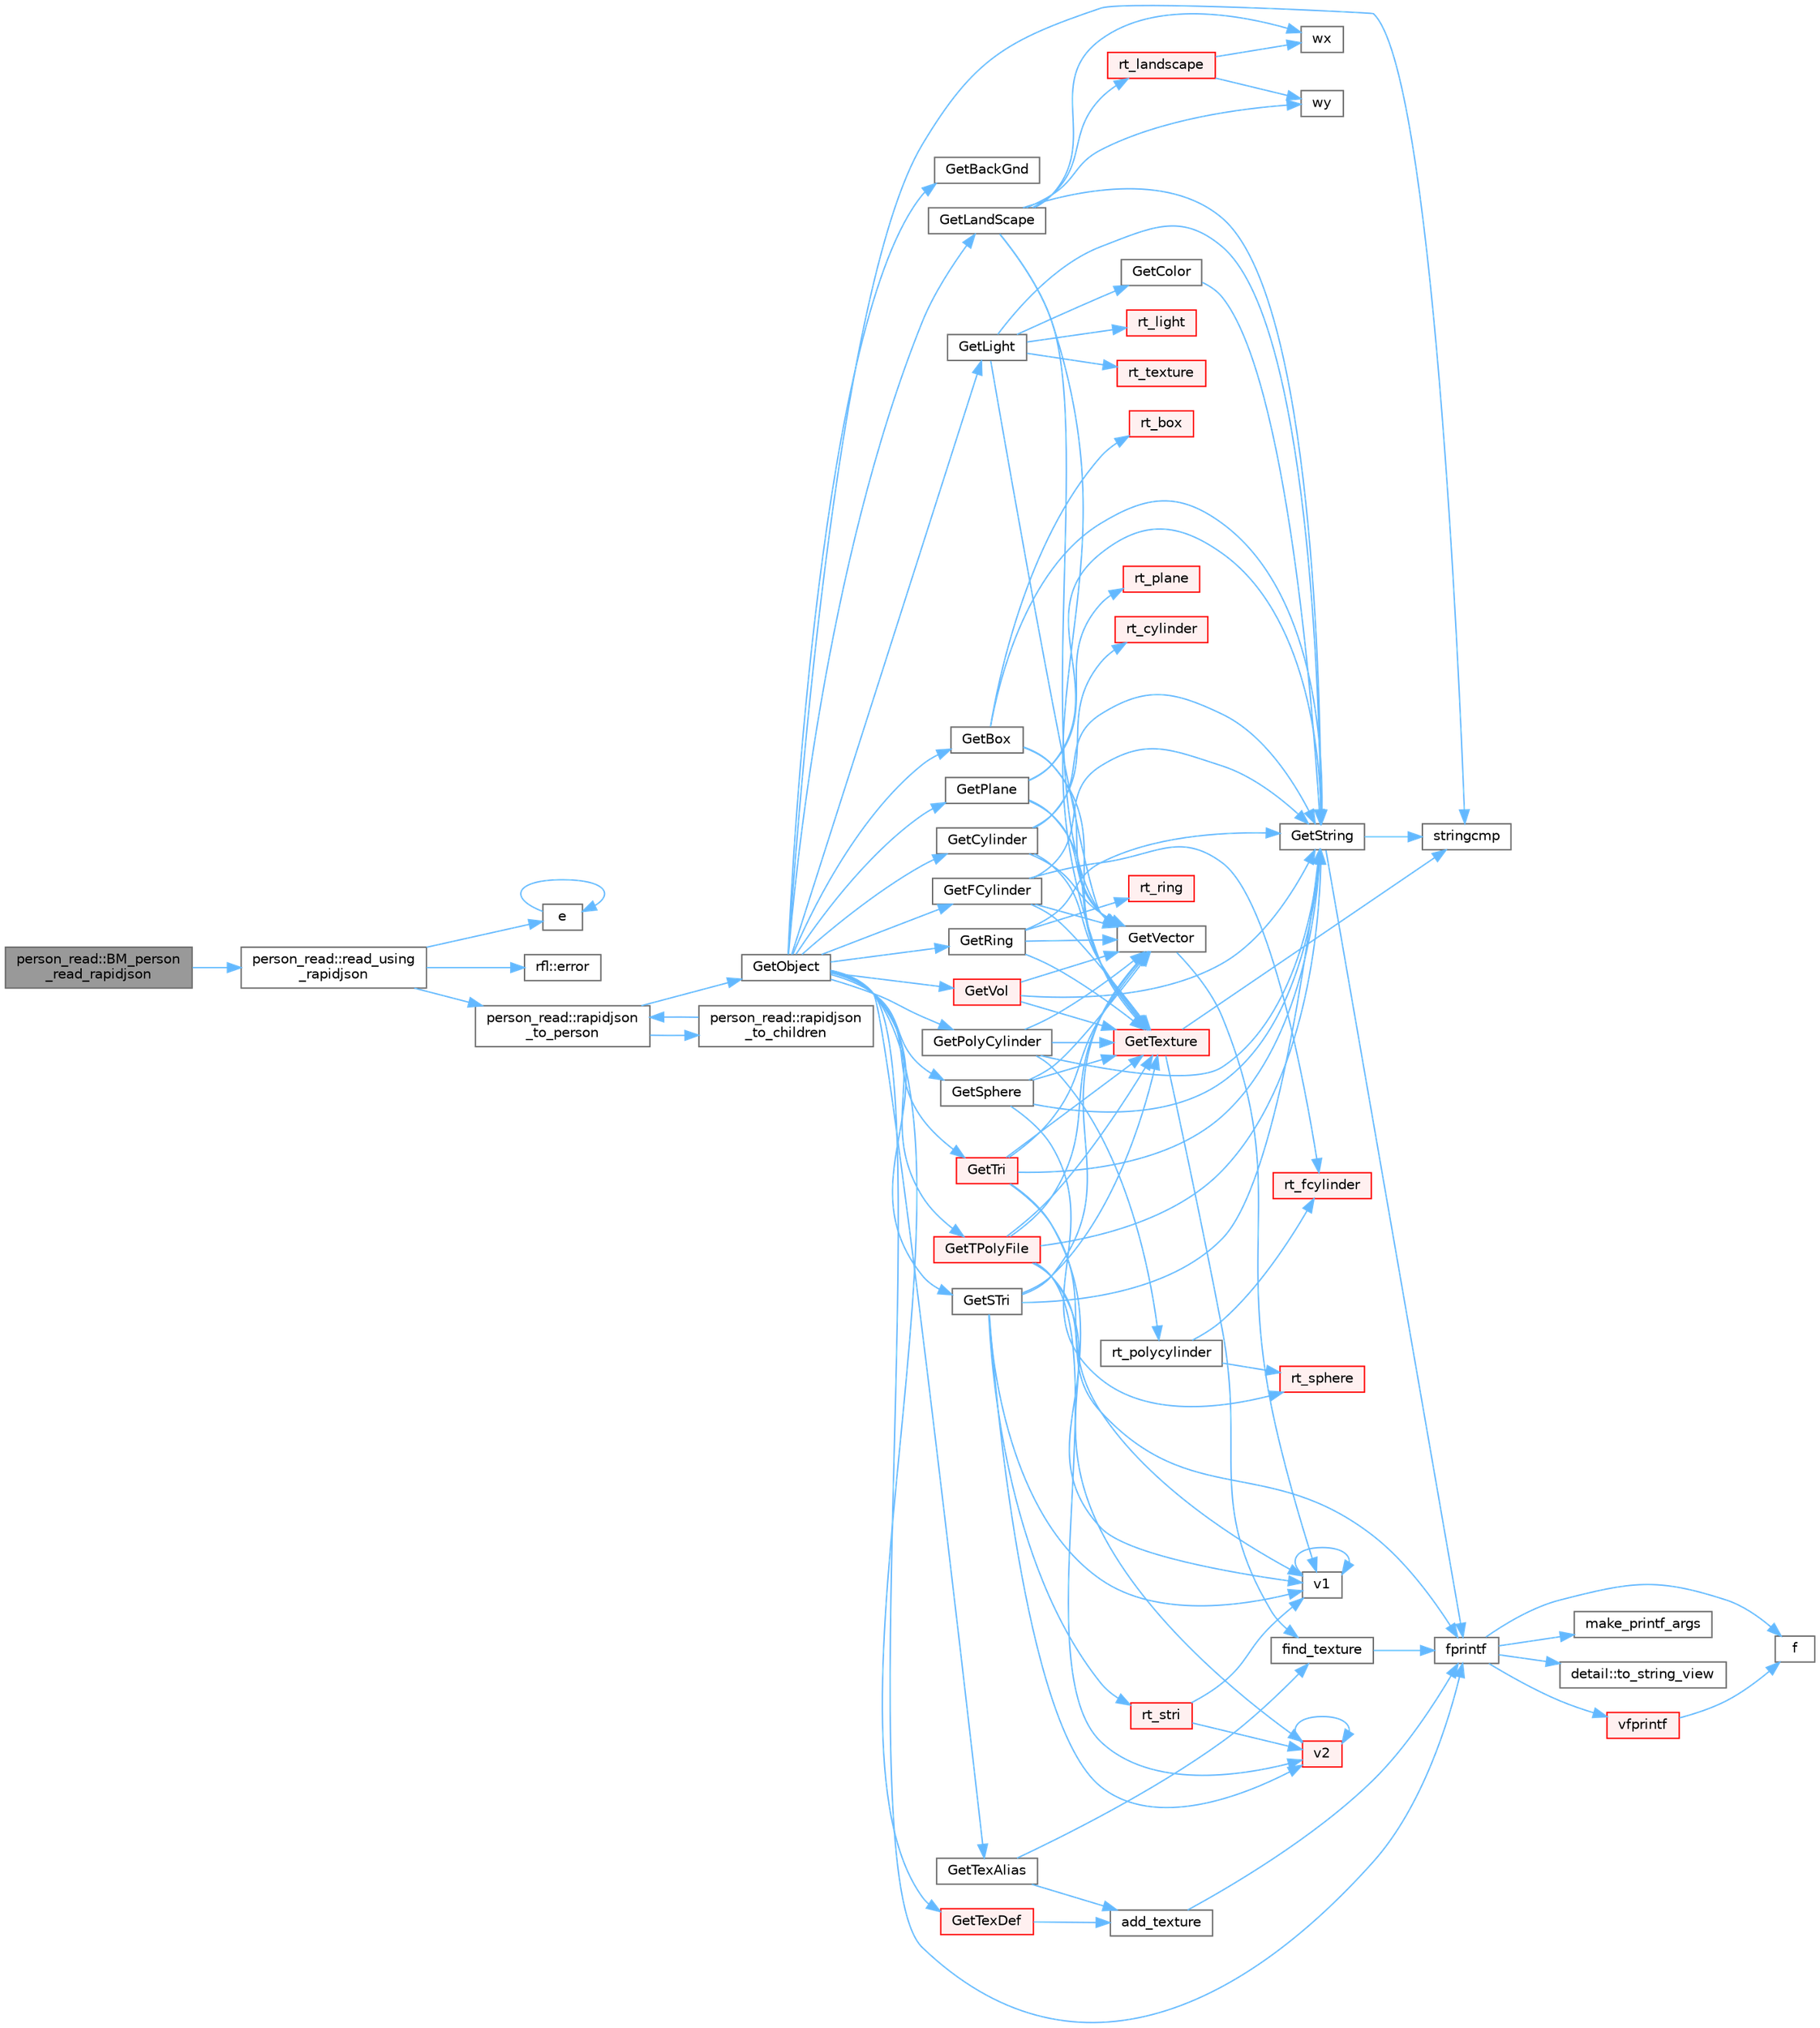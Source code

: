 digraph "person_read::BM_person_read_rapidjson"
{
 // LATEX_PDF_SIZE
  bgcolor="transparent";
  edge [fontname=Helvetica,fontsize=10,labelfontname=Helvetica,labelfontsize=10];
  node [fontname=Helvetica,fontsize=10,shape=box,height=0.2,width=0.4];
  rankdir="LR";
  Node1 [id="Node000001",label="person_read::BM_person\l_read_rapidjson",height=0.2,width=0.4,color="gray40", fillcolor="grey60", style="filled", fontcolor="black",tooltip=" "];
  Node1 -> Node2 [id="edge1_Node000001_Node000002",color="steelblue1",style="solid",tooltip=" "];
  Node2 [id="Node000002",label="person_read::read_using\l_rapidjson",height=0.2,width=0.4,color="grey40", fillcolor="white", style="filled",URL="$namespaceperson__read.html#a598e7687c9462bd6c53f9ea372eff887",tooltip=" "];
  Node2 -> Node3 [id="edge2_Node000002_Node000003",color="steelblue1",style="solid",tooltip=" "];
  Node3 [id="Node000003",label="e",height=0.2,width=0.4,color="grey40", fillcolor="white", style="filled",URL="$_cwise__array__power__array_8cpp.html#a9cb86ff854760bf91a154f2724a9101d",tooltip=" "];
  Node3 -> Node3 [id="edge3_Node000003_Node000003",color="steelblue1",style="solid",tooltip=" "];
  Node2 -> Node4 [id="edge4_Node000002_Node000004",color="steelblue1",style="solid",tooltip=" "];
  Node4 [id="Node000004",label="rfl::error",height=0.2,width=0.4,color="grey40", fillcolor="white", style="filled",URL="$namespacerfl.html#a6625864c6c297dfdc3d3c3ee3181dd8c",tooltip="Shorthand for unexpected error."];
  Node2 -> Node5 [id="edge5_Node000002_Node000005",color="steelblue1",style="solid",tooltip=" "];
  Node5 [id="Node000005",label="person_read::rapidjson\l_to_person",height=0.2,width=0.4,color="grey40", fillcolor="white", style="filled",URL="$namespaceperson__read.html#a2aa043df6a5bb199fbafd99aa664e67f",tooltip=" "];
  Node5 -> Node6 [id="edge6_Node000005_Node000006",color="steelblue1",style="solid",tooltip=" "];
  Node6 [id="Node000006",label="GetObject",height=0.2,width=0.4,color="grey40", fillcolor="white", style="filled",URL="$parse_8cpp.html#a2f2f1587f77dab125e1f0d587f80c9dc",tooltip=" "];
  Node6 -> Node7 [id="edge7_Node000006_Node000007",color="steelblue1",style="solid",tooltip=" "];
  Node7 [id="Node000007",label="fprintf",height=0.2,width=0.4,color="grey40", fillcolor="white", style="filled",URL="$printf_8h.html#a9f315126362cae9675de1642105e631e",tooltip=" "];
  Node7 -> Node8 [id="edge8_Node000007_Node000008",color="steelblue1",style="solid",tooltip=" "];
  Node8 [id="Node000008",label="f",height=0.2,width=0.4,color="grey40", fillcolor="white", style="filled",URL="$cxx11__tensor__map_8cpp.html#a7f507fea02198f6cb81c86640c7b1a4e",tooltip=" "];
  Node7 -> Node9 [id="edge9_Node000007_Node000009",color="steelblue1",style="solid",tooltip=" "];
  Node9 [id="Node000009",label="make_printf_args",height=0.2,width=0.4,color="grey40", fillcolor="white", style="filled",URL="$printf_8h.html#a27dcc0efcda04388971dbea3c875f122",tooltip=" "];
  Node7 -> Node10 [id="edge10_Node000007_Node000010",color="steelblue1",style="solid",tooltip=" "];
  Node10 [id="Node000010",label="detail::to_string_view",height=0.2,width=0.4,color="grey40", fillcolor="white", style="filled",URL="$namespacedetail.html#abeae79fa3e1eded2d8fbd56cc9f0960e",tooltip=" "];
  Node7 -> Node11 [id="edge11_Node000007_Node000011",color="steelblue1",style="solid",tooltip=" "];
  Node11 [id="Node000011",label="vfprintf",height=0.2,width=0.4,color="red", fillcolor="#FFF0F0", style="filled",URL="$printf_8h.html#abb30aad964fc771fb52cf3ad88649df2",tooltip=" "];
  Node11 -> Node8 [id="edge12_Node000011_Node000008",color="steelblue1",style="solid",tooltip=" "];
  Node6 -> Node39 [id="edge13_Node000006_Node000039",color="steelblue1",style="solid",tooltip=" "];
  Node39 [id="Node000039",label="GetBackGnd",height=0.2,width=0.4,color="grey40", fillcolor="white", style="filled",URL="$parse_8cpp.html#a73a913bfd95c9b1e7dfc3e84c0fcf105",tooltip=" "];
  Node6 -> Node40 [id="edge14_Node000006_Node000040",color="steelblue1",style="solid",tooltip=" "];
  Node40 [id="Node000040",label="GetBox",height=0.2,width=0.4,color="grey40", fillcolor="white", style="filled",URL="$parse_8cpp.html#aa54d43e677c1d7969b2d5c74a0a47151",tooltip=" "];
  Node40 -> Node41 [id="edge15_Node000040_Node000041",color="steelblue1",style="solid",tooltip=" "];
  Node41 [id="Node000041",label="GetString",height=0.2,width=0.4,color="grey40", fillcolor="white", style="filled",URL="$parse_8cpp.html#a79e0254cd128a92b56de23e8abaa2850",tooltip=" "];
  Node41 -> Node7 [id="edge16_Node000041_Node000007",color="steelblue1",style="solid",tooltip=" "];
  Node41 -> Node42 [id="edge17_Node000041_Node000042",color="steelblue1",style="solid",tooltip=" "];
  Node42 [id="Node000042",label="stringcmp",height=0.2,width=0.4,color="grey40", fillcolor="white", style="filled",URL="$parse_8cpp.html#a10e812c093d06c8f91685243dfd5670d",tooltip=" "];
  Node40 -> Node43 [id="edge18_Node000040_Node000043",color="steelblue1",style="solid",tooltip=" "];
  Node43 [id="Node000043",label="GetTexture",height=0.2,width=0.4,color="red", fillcolor="#FFF0F0", style="filled",URL="$parse_8cpp.html#a2a311b715c7bce7dd3c0e130fd242655",tooltip=" "];
  Node43 -> Node44 [id="edge19_Node000043_Node000044",color="steelblue1",style="solid",tooltip=" "];
  Node44 [id="Node000044",label="find_texture",height=0.2,width=0.4,color="grey40", fillcolor="white", style="filled",URL="$parse_8cpp.html#a3373dda91944e8bd8e1ec3a0837eda3d",tooltip=" "];
  Node44 -> Node7 [id="edge20_Node000044_Node000007",color="steelblue1",style="solid",tooltip=" "];
  Node43 -> Node42 [id="edge21_Node000043_Node000042",color="steelblue1",style="solid",tooltip=" "];
  Node40 -> Node46 [id="edge22_Node000040_Node000046",color="steelblue1",style="solid",tooltip=" "];
  Node46 [id="Node000046",label="GetVector",height=0.2,width=0.4,color="grey40", fillcolor="white", style="filled",URL="$parse_8cpp.html#aa05035bdaae3230f25f564d4ce9b2a64",tooltip=" "];
  Node46 -> Node47 [id="edge23_Node000046_Node000047",color="steelblue1",style="solid",tooltip=" "];
  Node47 [id="Node000047",label="v1",height=0.2,width=0.4,color="grey40", fillcolor="white", style="filled",URL="$_tutorial___reshape_mat2_vec_8cpp.html#a10bd710692c91bc238f2e1da77730678",tooltip=" "];
  Node47 -> Node47 [id="edge24_Node000047_Node000047",color="steelblue1",style="solid",tooltip=" "];
  Node40 -> Node83 [id="edge25_Node000040_Node000083",color="steelblue1",style="solid",tooltip=" "];
  Node83 [id="Node000083",label="rt_box",height=0.2,width=0.4,color="red", fillcolor="#FFF0F0", style="filled",URL="$api_8cpp.html#acea8bde49eae5577481a99380f0e66b3",tooltip=" "];
  Node6 -> Node87 [id="edge26_Node000006_Node000087",color="steelblue1",style="solid",tooltip=" "];
  Node87 [id="Node000087",label="GetCylinder",height=0.2,width=0.4,color="grey40", fillcolor="white", style="filled",URL="$parse_8cpp.html#a69c8ef9f85812f7a69a56ea96bba4c8f",tooltip=" "];
  Node87 -> Node41 [id="edge27_Node000087_Node000041",color="steelblue1",style="solid",tooltip=" "];
  Node87 -> Node43 [id="edge28_Node000087_Node000043",color="steelblue1",style="solid",tooltip=" "];
  Node87 -> Node46 [id="edge29_Node000087_Node000046",color="steelblue1",style="solid",tooltip=" "];
  Node87 -> Node88 [id="edge30_Node000087_Node000088",color="steelblue1",style="solid",tooltip=" "];
  Node88 [id="Node000088",label="rt_cylinder",height=0.2,width=0.4,color="red", fillcolor="#FFF0F0", style="filled",URL="$api_8cpp.html#a17f57bb5b671a68d9f1784739f34f703",tooltip=" "];
  Node6 -> Node90 [id="edge31_Node000006_Node000090",color="steelblue1",style="solid",tooltip=" "];
  Node90 [id="Node000090",label="GetFCylinder",height=0.2,width=0.4,color="grey40", fillcolor="white", style="filled",URL="$parse_8cpp.html#aa0d3ec1a1c7ed600e3a4604c937565ba",tooltip=" "];
  Node90 -> Node41 [id="edge32_Node000090_Node000041",color="steelblue1",style="solid",tooltip=" "];
  Node90 -> Node43 [id="edge33_Node000090_Node000043",color="steelblue1",style="solid",tooltip=" "];
  Node90 -> Node46 [id="edge34_Node000090_Node000046",color="steelblue1",style="solid",tooltip=" "];
  Node90 -> Node91 [id="edge35_Node000090_Node000091",color="steelblue1",style="solid",tooltip=" "];
  Node91 [id="Node000091",label="rt_fcylinder",height=0.2,width=0.4,color="red", fillcolor="#FFF0F0", style="filled",URL="$api_8cpp.html#ac5ffcfc7c15b195194b7740ec4058e00",tooltip=" "];
  Node6 -> Node93 [id="edge36_Node000006_Node000093",color="steelblue1",style="solid",tooltip=" "];
  Node93 [id="Node000093",label="GetLandScape",height=0.2,width=0.4,color="grey40", fillcolor="white", style="filled",URL="$parse_8cpp.html#afe08f2789131b32bd87741379be9efb4",tooltip=" "];
  Node93 -> Node41 [id="edge37_Node000093_Node000041",color="steelblue1",style="solid",tooltip=" "];
  Node93 -> Node43 [id="edge38_Node000093_Node000043",color="steelblue1",style="solid",tooltip=" "];
  Node93 -> Node46 [id="edge39_Node000093_Node000046",color="steelblue1",style="solid",tooltip=" "];
  Node93 -> Node94 [id="edge40_Node000093_Node000094",color="steelblue1",style="solid",tooltip=" "];
  Node94 [id="Node000094",label="rt_landscape",height=0.2,width=0.4,color="red", fillcolor="#FFF0F0", style="filled",URL="$apigeom_8cpp.html#afec0f281cd1ac30a8f0f9923c7f3326d",tooltip=" "];
  Node94 -> Node103 [id="edge41_Node000094_Node000103",color="steelblue1",style="solid",tooltip=" "];
  Node103 [id="Node000103",label="wx",height=0.2,width=0.4,color="grey40", fillcolor="white", style="filled",URL="$core_2swizzle__4_8inl_8h.html#a66b224ccf5684dc3346b689ce492bd2b",tooltip=" "];
  Node94 -> Node104 [id="edge42_Node000094_Node000104",color="steelblue1",style="solid",tooltip=" "];
  Node104 [id="Node000104",label="wy",height=0.2,width=0.4,color="grey40", fillcolor="white", style="filled",URL="$core_2swizzle__4_8inl_8h.html#a5bed73816e9fcf9d6ef3a2f833971b47",tooltip=" "];
  Node93 -> Node103 [id="edge43_Node000093_Node000103",color="steelblue1",style="solid",tooltip=" "];
  Node93 -> Node104 [id="edge44_Node000093_Node000104",color="steelblue1",style="solid",tooltip=" "];
  Node6 -> Node107 [id="edge45_Node000006_Node000107",color="steelblue1",style="solid",tooltip=" "];
  Node107 [id="Node000107",label="GetLight",height=0.2,width=0.4,color="grey40", fillcolor="white", style="filled",URL="$parse_8cpp.html#a86c9fd7e66b475c339dfd227d747c422",tooltip=" "];
  Node107 -> Node108 [id="edge46_Node000107_Node000108",color="steelblue1",style="solid",tooltip=" "];
  Node108 [id="Node000108",label="GetColor",height=0.2,width=0.4,color="grey40", fillcolor="white", style="filled",URL="$parse_8cpp.html#a644dbde2257b7885274701fcfbd81277",tooltip=" "];
  Node108 -> Node41 [id="edge47_Node000108_Node000041",color="steelblue1",style="solid",tooltip=" "];
  Node107 -> Node41 [id="edge48_Node000107_Node000041",color="steelblue1",style="solid",tooltip=" "];
  Node107 -> Node46 [id="edge49_Node000107_Node000046",color="steelblue1",style="solid",tooltip=" "];
  Node107 -> Node109 [id="edge50_Node000107_Node000109",color="steelblue1",style="solid",tooltip=" "];
  Node109 [id="Node000109",label="rt_light",height=0.2,width=0.4,color="red", fillcolor="#FFF0F0", style="filled",URL="$api_8cpp.html#aa8f200571707c72edf25a7859af6ac4d",tooltip=" "];
  Node107 -> Node49 [id="edge51_Node000107_Node000049",color="steelblue1",style="solid",tooltip=" "];
  Node49 [id="Node000049",label="rt_texture",height=0.2,width=0.4,color="red", fillcolor="#FFF0F0", style="filled",URL="$api_8cpp.html#a6c4440ce7b2b3e0659577fdbbda3f120",tooltip=" "];
  Node6 -> Node112 [id="edge52_Node000006_Node000112",color="steelblue1",style="solid",tooltip=" "];
  Node112 [id="Node000112",label="GetPlane",height=0.2,width=0.4,color="grey40", fillcolor="white", style="filled",URL="$parse_8cpp.html#adb7113f1e835067cf62db89ca28bd310",tooltip=" "];
  Node112 -> Node41 [id="edge53_Node000112_Node000041",color="steelblue1",style="solid",tooltip=" "];
  Node112 -> Node43 [id="edge54_Node000112_Node000043",color="steelblue1",style="solid",tooltip=" "];
  Node112 -> Node46 [id="edge55_Node000112_Node000046",color="steelblue1",style="solid",tooltip=" "];
  Node112 -> Node113 [id="edge56_Node000112_Node000113",color="steelblue1",style="solid",tooltip=" "];
  Node113 [id="Node000113",label="rt_plane",height=0.2,width=0.4,color="red", fillcolor="#FFF0F0", style="filled",URL="$api_8cpp.html#a718109f91c3ff8803074ff7a943f24d2",tooltip=" "];
  Node6 -> Node117 [id="edge57_Node000006_Node000117",color="steelblue1",style="solid",tooltip=" "];
  Node117 [id="Node000117",label="GetPolyCylinder",height=0.2,width=0.4,color="grey40", fillcolor="white", style="filled",URL="$parse_8cpp.html#aaa4c967551b0967b89bee2bb154ae0fe",tooltip=" "];
  Node117 -> Node41 [id="edge58_Node000117_Node000041",color="steelblue1",style="solid",tooltip=" "];
  Node117 -> Node43 [id="edge59_Node000117_Node000043",color="steelblue1",style="solid",tooltip=" "];
  Node117 -> Node46 [id="edge60_Node000117_Node000046",color="steelblue1",style="solid",tooltip=" "];
  Node117 -> Node118 [id="edge61_Node000117_Node000118",color="steelblue1",style="solid",tooltip=" "];
  Node118 [id="Node000118",label="rt_polycylinder",height=0.2,width=0.4,color="grey40", fillcolor="white", style="filled",URL="$apigeom_8cpp.html#aa5f81846b847f4b35876100d6ecd54cf",tooltip=" "];
  Node118 -> Node91 [id="edge62_Node000118_Node000091",color="steelblue1",style="solid",tooltip=" "];
  Node118 -> Node119 [id="edge63_Node000118_Node000119",color="steelblue1",style="solid",tooltip=" "];
  Node119 [id="Node000119",label="rt_sphere",height=0.2,width=0.4,color="red", fillcolor="#FFF0F0", style="filled",URL="$api_8cpp.html#ad7ce4f9dd1a9221802403f96007f8c21",tooltip=" "];
  Node6 -> Node121 [id="edge64_Node000006_Node000121",color="steelblue1",style="solid",tooltip=" "];
  Node121 [id="Node000121",label="GetRing",height=0.2,width=0.4,color="grey40", fillcolor="white", style="filled",URL="$parse_8cpp.html#a83ea6cc6de01ba02eda35b2576b07629",tooltip=" "];
  Node121 -> Node41 [id="edge65_Node000121_Node000041",color="steelblue1",style="solid",tooltip=" "];
  Node121 -> Node43 [id="edge66_Node000121_Node000043",color="steelblue1",style="solid",tooltip=" "];
  Node121 -> Node46 [id="edge67_Node000121_Node000046",color="steelblue1",style="solid",tooltip=" "];
  Node121 -> Node122 [id="edge68_Node000121_Node000122",color="steelblue1",style="solid",tooltip=" "];
  Node122 [id="Node000122",label="rt_ring",height=0.2,width=0.4,color="red", fillcolor="#FFF0F0", style="filled",URL="$api_8cpp.html#a8c3bff8434eae5aad4cd88aa9228e92c",tooltip=" "];
  Node6 -> Node124 [id="edge69_Node000006_Node000124",color="steelblue1",style="solid",tooltip=" "];
  Node124 [id="Node000124",label="GetSphere",height=0.2,width=0.4,color="grey40", fillcolor="white", style="filled",URL="$parse_8cpp.html#a2519d0ef92ddd38e9589d541b3ab8367",tooltip=" "];
  Node124 -> Node41 [id="edge70_Node000124_Node000041",color="steelblue1",style="solid",tooltip=" "];
  Node124 -> Node43 [id="edge71_Node000124_Node000043",color="steelblue1",style="solid",tooltip=" "];
  Node124 -> Node46 [id="edge72_Node000124_Node000046",color="steelblue1",style="solid",tooltip=" "];
  Node124 -> Node119 [id="edge73_Node000124_Node000119",color="steelblue1",style="solid",tooltip=" "];
  Node6 -> Node125 [id="edge74_Node000006_Node000125",color="steelblue1",style="solid",tooltip=" "];
  Node125 [id="Node000125",label="GetSTri",height=0.2,width=0.4,color="grey40", fillcolor="white", style="filled",URL="$parse_8cpp.html#ab7d3fb56f29b8477508492ad770d5507",tooltip=" "];
  Node125 -> Node41 [id="edge75_Node000125_Node000041",color="steelblue1",style="solid",tooltip=" "];
  Node125 -> Node43 [id="edge76_Node000125_Node000043",color="steelblue1",style="solid",tooltip=" "];
  Node125 -> Node46 [id="edge77_Node000125_Node000046",color="steelblue1",style="solid",tooltip=" "];
  Node125 -> Node96 [id="edge78_Node000125_Node000096",color="steelblue1",style="solid",tooltip=" "];
  Node96 [id="Node000096",label="rt_stri",height=0.2,width=0.4,color="red", fillcolor="#FFF0F0", style="filled",URL="$api_8cpp.html#a5d6ad06b8d61b1474a9bf485b7c91227",tooltip=" "];
  Node96 -> Node47 [id="edge79_Node000096_Node000047",color="steelblue1",style="solid",tooltip=" "];
  Node96 -> Node98 [id="edge80_Node000096_Node000098",color="steelblue1",style="solid",tooltip=" "];
  Node98 [id="Node000098",label="v2",height=0.2,width=0.4,color="red", fillcolor="#FFF0F0", style="filled",URL="$_tutorial___reshape_mat2_vec_8cpp.html#a3eb30a79de469336df46f4f5f0bfb84f",tooltip=" "];
  Node98 -> Node98 [id="edge81_Node000098_Node000098",color="steelblue1",style="solid",tooltip=" "];
  Node125 -> Node47 [id="edge82_Node000125_Node000047",color="steelblue1",style="solid",tooltip=" "];
  Node125 -> Node98 [id="edge83_Node000125_Node000098",color="steelblue1",style="solid",tooltip=" "];
  Node6 -> Node126 [id="edge84_Node000006_Node000126",color="steelblue1",style="solid",tooltip=" "];
  Node126 [id="Node000126",label="GetTexAlias",height=0.2,width=0.4,color="grey40", fillcolor="white", style="filled",URL="$parse_8cpp.html#aadc2022e3effc303e40a9c95fd4af4f4",tooltip=" "];
  Node126 -> Node127 [id="edge85_Node000126_Node000127",color="steelblue1",style="solid",tooltip=" "];
  Node127 [id="Node000127",label="add_texture",height=0.2,width=0.4,color="grey40", fillcolor="white", style="filled",URL="$parse_8cpp.html#ae32ec7520baf58fe9f5585cc4df8651c",tooltip=" "];
  Node127 -> Node7 [id="edge86_Node000127_Node000007",color="steelblue1",style="solid",tooltip=" "];
  Node126 -> Node44 [id="edge87_Node000126_Node000044",color="steelblue1",style="solid",tooltip=" "];
  Node6 -> Node128 [id="edge88_Node000006_Node000128",color="steelblue1",style="solid",tooltip=" "];
  Node128 [id="Node000128",label="GetTexDef",height=0.2,width=0.4,color="red", fillcolor="#FFF0F0", style="filled",URL="$parse_8cpp.html#a117f9140ddc5993864fae34de3571fd9",tooltip=" "];
  Node128 -> Node127 [id="edge89_Node000128_Node000127",color="steelblue1",style="solid",tooltip=" "];
  Node6 -> Node129 [id="edge90_Node000006_Node000129",color="steelblue1",style="solid",tooltip=" "];
  Node129 [id="Node000129",label="GetTPolyFile",height=0.2,width=0.4,color="red", fillcolor="#FFF0F0", style="filled",URL="$parse_8cpp.html#ad6e337dba94433d071abad702cd33c1c",tooltip=" "];
  Node129 -> Node7 [id="edge91_Node000129_Node000007",color="steelblue1",style="solid",tooltip=" "];
  Node129 -> Node41 [id="edge92_Node000129_Node000041",color="steelblue1",style="solid",tooltip=" "];
  Node129 -> Node43 [id="edge93_Node000129_Node000043",color="steelblue1",style="solid",tooltip=" "];
  Node129 -> Node46 [id="edge94_Node000129_Node000046",color="steelblue1",style="solid",tooltip=" "];
  Node129 -> Node47 [id="edge95_Node000129_Node000047",color="steelblue1",style="solid",tooltip=" "];
  Node129 -> Node98 [id="edge96_Node000129_Node000098",color="steelblue1",style="solid",tooltip=" "];
  Node6 -> Node142 [id="edge97_Node000006_Node000142",color="steelblue1",style="solid",tooltip=" "];
  Node142 [id="Node000142",label="GetTri",height=0.2,width=0.4,color="red", fillcolor="#FFF0F0", style="filled",URL="$parse_8cpp.html#a1bd5c16a2f55742a2f75fc8f3de0149e",tooltip=" "];
  Node142 -> Node41 [id="edge98_Node000142_Node000041",color="steelblue1",style="solid",tooltip=" "];
  Node142 -> Node43 [id="edge99_Node000142_Node000043",color="steelblue1",style="solid",tooltip=" "];
  Node142 -> Node46 [id="edge100_Node000142_Node000046",color="steelblue1",style="solid",tooltip=" "];
  Node142 -> Node47 [id="edge101_Node000142_Node000047",color="steelblue1",style="solid",tooltip=" "];
  Node142 -> Node98 [id="edge102_Node000142_Node000098",color="steelblue1",style="solid",tooltip=" "];
  Node6 -> Node143 [id="edge103_Node000006_Node000143",color="steelblue1",style="solid",tooltip=" "];
  Node143 [id="Node000143",label="GetVol",height=0.2,width=0.4,color="red", fillcolor="#FFF0F0", style="filled",URL="$parse_8cpp.html#a7be681b6dc9195d4f996ede69eb89263",tooltip=" "];
  Node143 -> Node41 [id="edge104_Node000143_Node000041",color="steelblue1",style="solid",tooltip=" "];
  Node143 -> Node43 [id="edge105_Node000143_Node000043",color="steelblue1",style="solid",tooltip=" "];
  Node143 -> Node46 [id="edge106_Node000143_Node000046",color="steelblue1",style="solid",tooltip=" "];
  Node6 -> Node42 [id="edge107_Node000006_Node000042",color="steelblue1",style="solid",tooltip=" "];
  Node5 -> Node157 [id="edge108_Node000005_Node000157",color="steelblue1",style="solid",tooltip=" "];
  Node157 [id="Node000157",label="person_read::rapidjson\l_to_children",height=0.2,width=0.4,color="grey40", fillcolor="white", style="filled",URL="$namespaceperson__read.html#a567d04e997729217107811f482d9be41",tooltip=" "];
  Node157 -> Node5 [id="edge109_Node000157_Node000005",color="steelblue1",style="solid",tooltip=" "];
}
